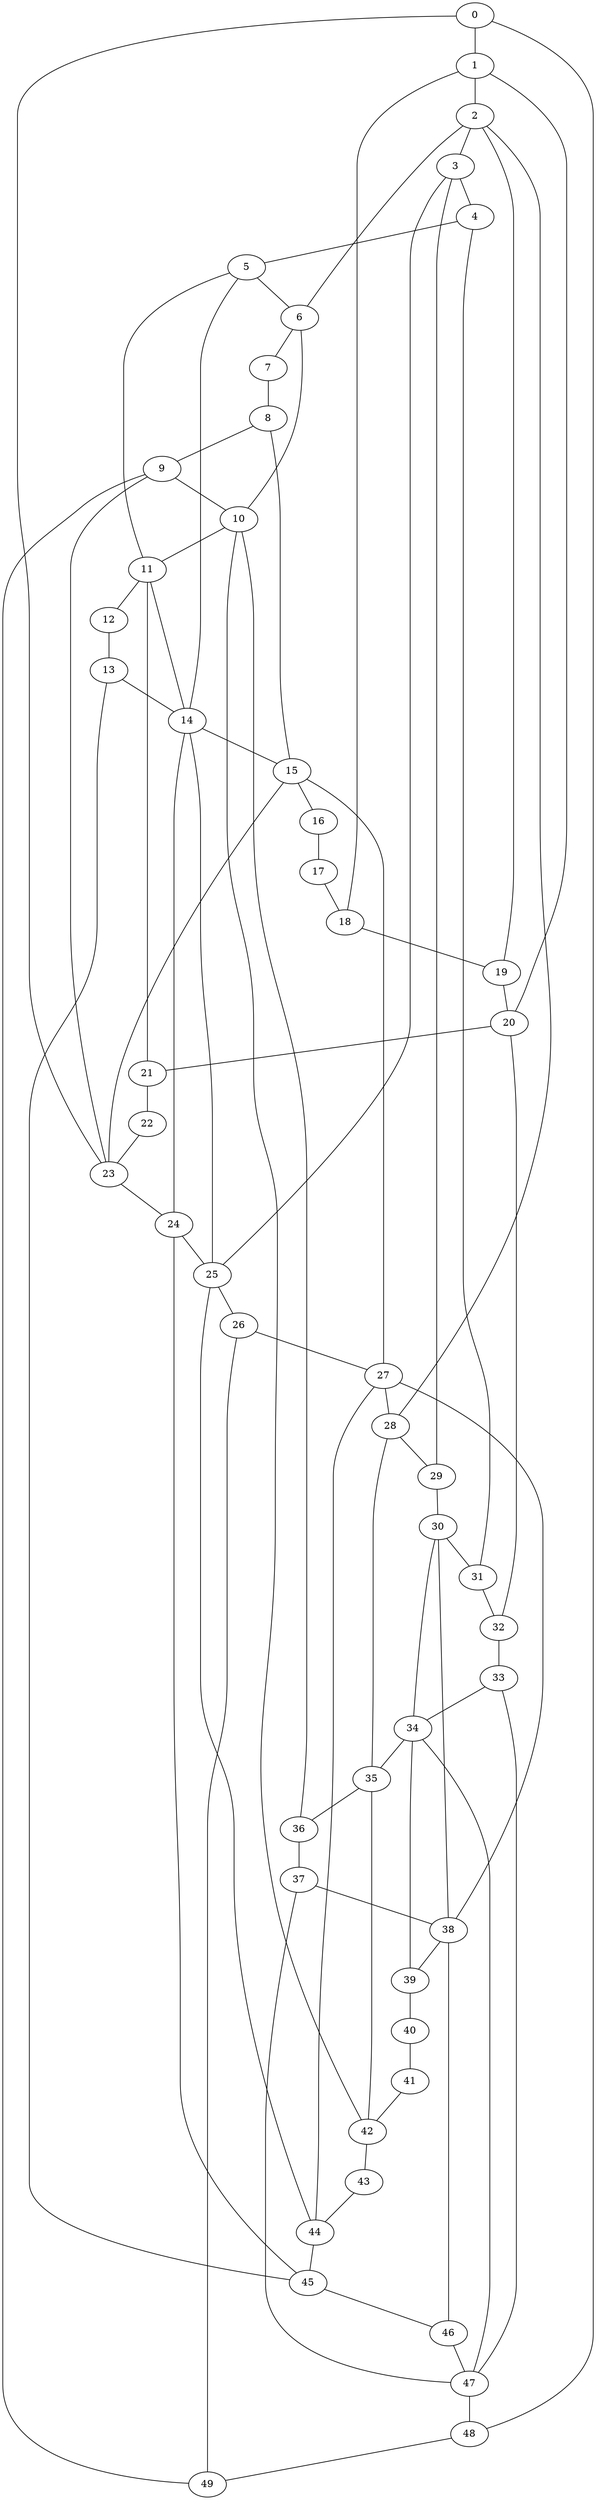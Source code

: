 
graph graphname {
    0 -- 1
0 -- 23
0 -- 48
1 -- 2
1 -- 20
1 -- 18
2 -- 3
2 -- 19
2 -- 6
2 -- 28
3 -- 4
3 -- 25
3 -- 29
4 -- 5
4 -- 31
5 -- 6
5 -- 11
5 -- 14
6 -- 7
6 -- 10
7 -- 8
8 -- 9
8 -- 15
9 -- 10
9 -- 49
9 -- 23
10 -- 11
10 -- 42
10 -- 36
11 -- 12
11 -- 14
11 -- 21
12 -- 13
13 -- 14
13 -- 45
14 -- 15
14 -- 24
14 -- 25
15 -- 16
15 -- 27
15 -- 23
16 -- 17
17 -- 18
18 -- 19
19 -- 20
20 -- 21
20 -- 32
21 -- 22
22 -- 23
23 -- 24
24 -- 25
24 -- 45
25 -- 26
25 -- 44
26 -- 27
26 -- 49
27 -- 28
27 -- 38
27 -- 44
28 -- 29
28 -- 35
29 -- 30
30 -- 31
30 -- 38
30 -- 34
31 -- 32
32 -- 33
33 -- 34
33 -- 47
34 -- 35
34 -- 39
34 -- 47
35 -- 36
35 -- 42
36 -- 37
37 -- 38
37 -- 47
38 -- 39
38 -- 46
39 -- 40
40 -- 41
41 -- 42
42 -- 43
43 -- 44
44 -- 45
45 -- 46
46 -- 47
47 -- 48
48 -- 49

}
